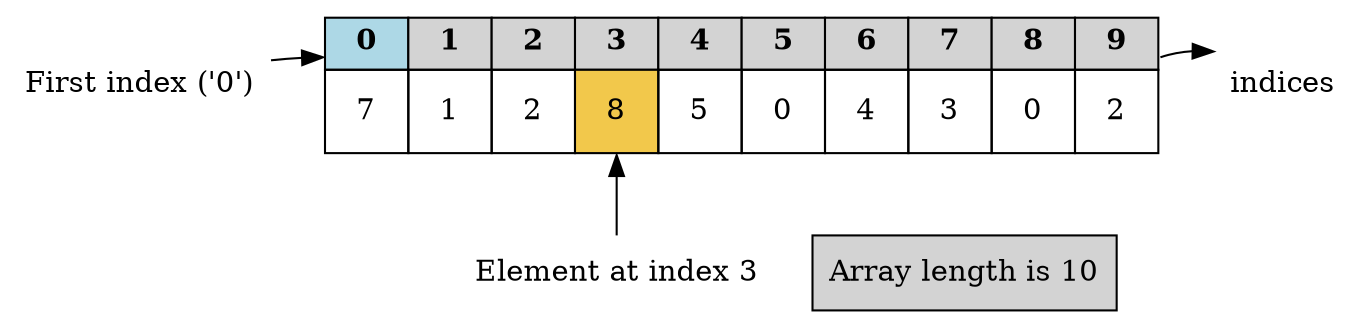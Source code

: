 digraph ArrayDiagram {
    // Set node and graph styles
    graph [rankdir=BT]; // Arrange from left to right
    node [shape=plaintext];

    // Create the array using an HTML-like table structure

    
    array [label=<
        <TABLE BORDER="0" CELLBORDER="1" CELLSPACING="0">
            // Header row for the indices
            <TR>
                <TD PORT="idx0" WIDTH="40" HEIGHT="25" BGCOLOR="lightblue"><B>0</B></TD>
                <TD WIDTH="40" HEIGHT="25" BGCOLOR="lightgray"><B>1</B></TD>
                <TD WIDTH="40" HEIGHT="25" BGCOLOR="lightgray"><B>2</B></TD>
                <TD WIDTH="40" HEIGHT="25" BGCOLOR="lightgray"><B>3</B></TD>
                <TD WIDTH="40" HEIGHT="25" BGCOLOR="lightgray"><B>4</B></TD>
                <TD WIDTH="40" HEIGHT="25" BGCOLOR="lightgray"><B>5</B></TD>
                <TD WIDTH="40" HEIGHT="25" BGCOLOR="lightgray"><B>6</B></TD>
                <TD WIDTH="40" HEIGHT="25" BGCOLOR="lightgray"><B>7</B></TD>
                <TD WIDTH="40" HEIGHT="25" BGCOLOR="lightgray"><B>8</B></TD>
                <TD PORT="idx9" WIDTH="40" HEIGHT="25" BGCOLOR="lightgray"><B>9</B></TD>
            </TR>
            // Data row for the array elements
            <TR>
                <TD PORT="i0" WIDTH="40" HEIGHT="40">7</TD>
                <TD PORT="i1" WIDTH="40" HEIGHT="40">1</TD>
                <TD PORT="i2" WIDTH="40" HEIGHT="40">2</TD>
                <TD PORT="i3" WIDTH="40" HEIGHT="40" BGCOLOR="#F2C84B">8</TD>
                <TD PORT="i4" WIDTH="40" HEIGHT="40">5</TD>
                <TD PORT="i5" WIDTH="40" HEIGHT="40">0</TD>
                <TD PORT="i6" WIDTH="40" HEIGHT="40">4</TD>
                <TD PORT="i7" WIDTH="40" HEIGHT="40">3</TD>
                <TD PORT="i8" WIDTH="40" HEIGHT="40">0</TD>
                <TD PORT="i9" WIDTH="40" HEIGHT="40">2</TD>
            </TR>
        </TABLE>
    >];
    
   
    


    // Add the label below the array
    //node [style=filled]
    label_node [label="Array length is 10",style=filled, fillcolor=lightgray, shape=box];
    //node [style=unfilled]
    label_indices [label="indices"]
    
    


    label_first [label="First index ('0')"];
    label_third [label="Element at index 3"];
    

    // Make the label invisible so it doesn't create an edge
    //edge [style=invis];
    //array -> label_node; 
    edge [style=vis];
    
    label_third -> array:i3
    //label_indices -> array:idx9
    
    subgraph {
        rank = same;
        array:i9 -> label_indices [dir=back]
        label_first -> array:i0
        //label_indices -> array:idx9
    }
    
    
    
    
}